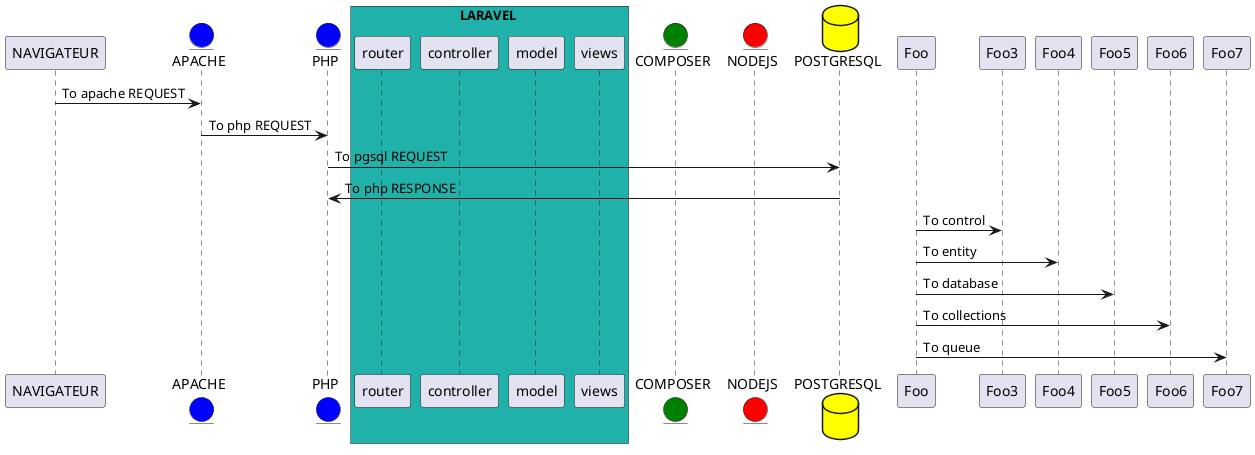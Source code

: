@startuml docker

participant NAVIGATEUR as nav

entity      APACHE      as apache #blue
entity      PHP         as php #blue


box LARAVEL #LightSeaGreen
participant router as ENTRYPOINT
participant controller as C
participant model as M
participant views as V
end box


entity      COMPOSER    as composer #green
entity      NODEJS      as node #red

database    POSTGRESQL  as pgsql #yellow


nav -> apache : To apache REQUEST
apache -> php : To php REQUEST
php -> pgsql  : To pgsql REQUEST

php <- pgsql  : To php RESPONSE


Foo -> Foo3 : To control
Foo -> Foo4 : To entity
Foo -> Foo5 : To database
Foo -> Foo6 : To collections
Foo -> Foo7: To queue

@enduml